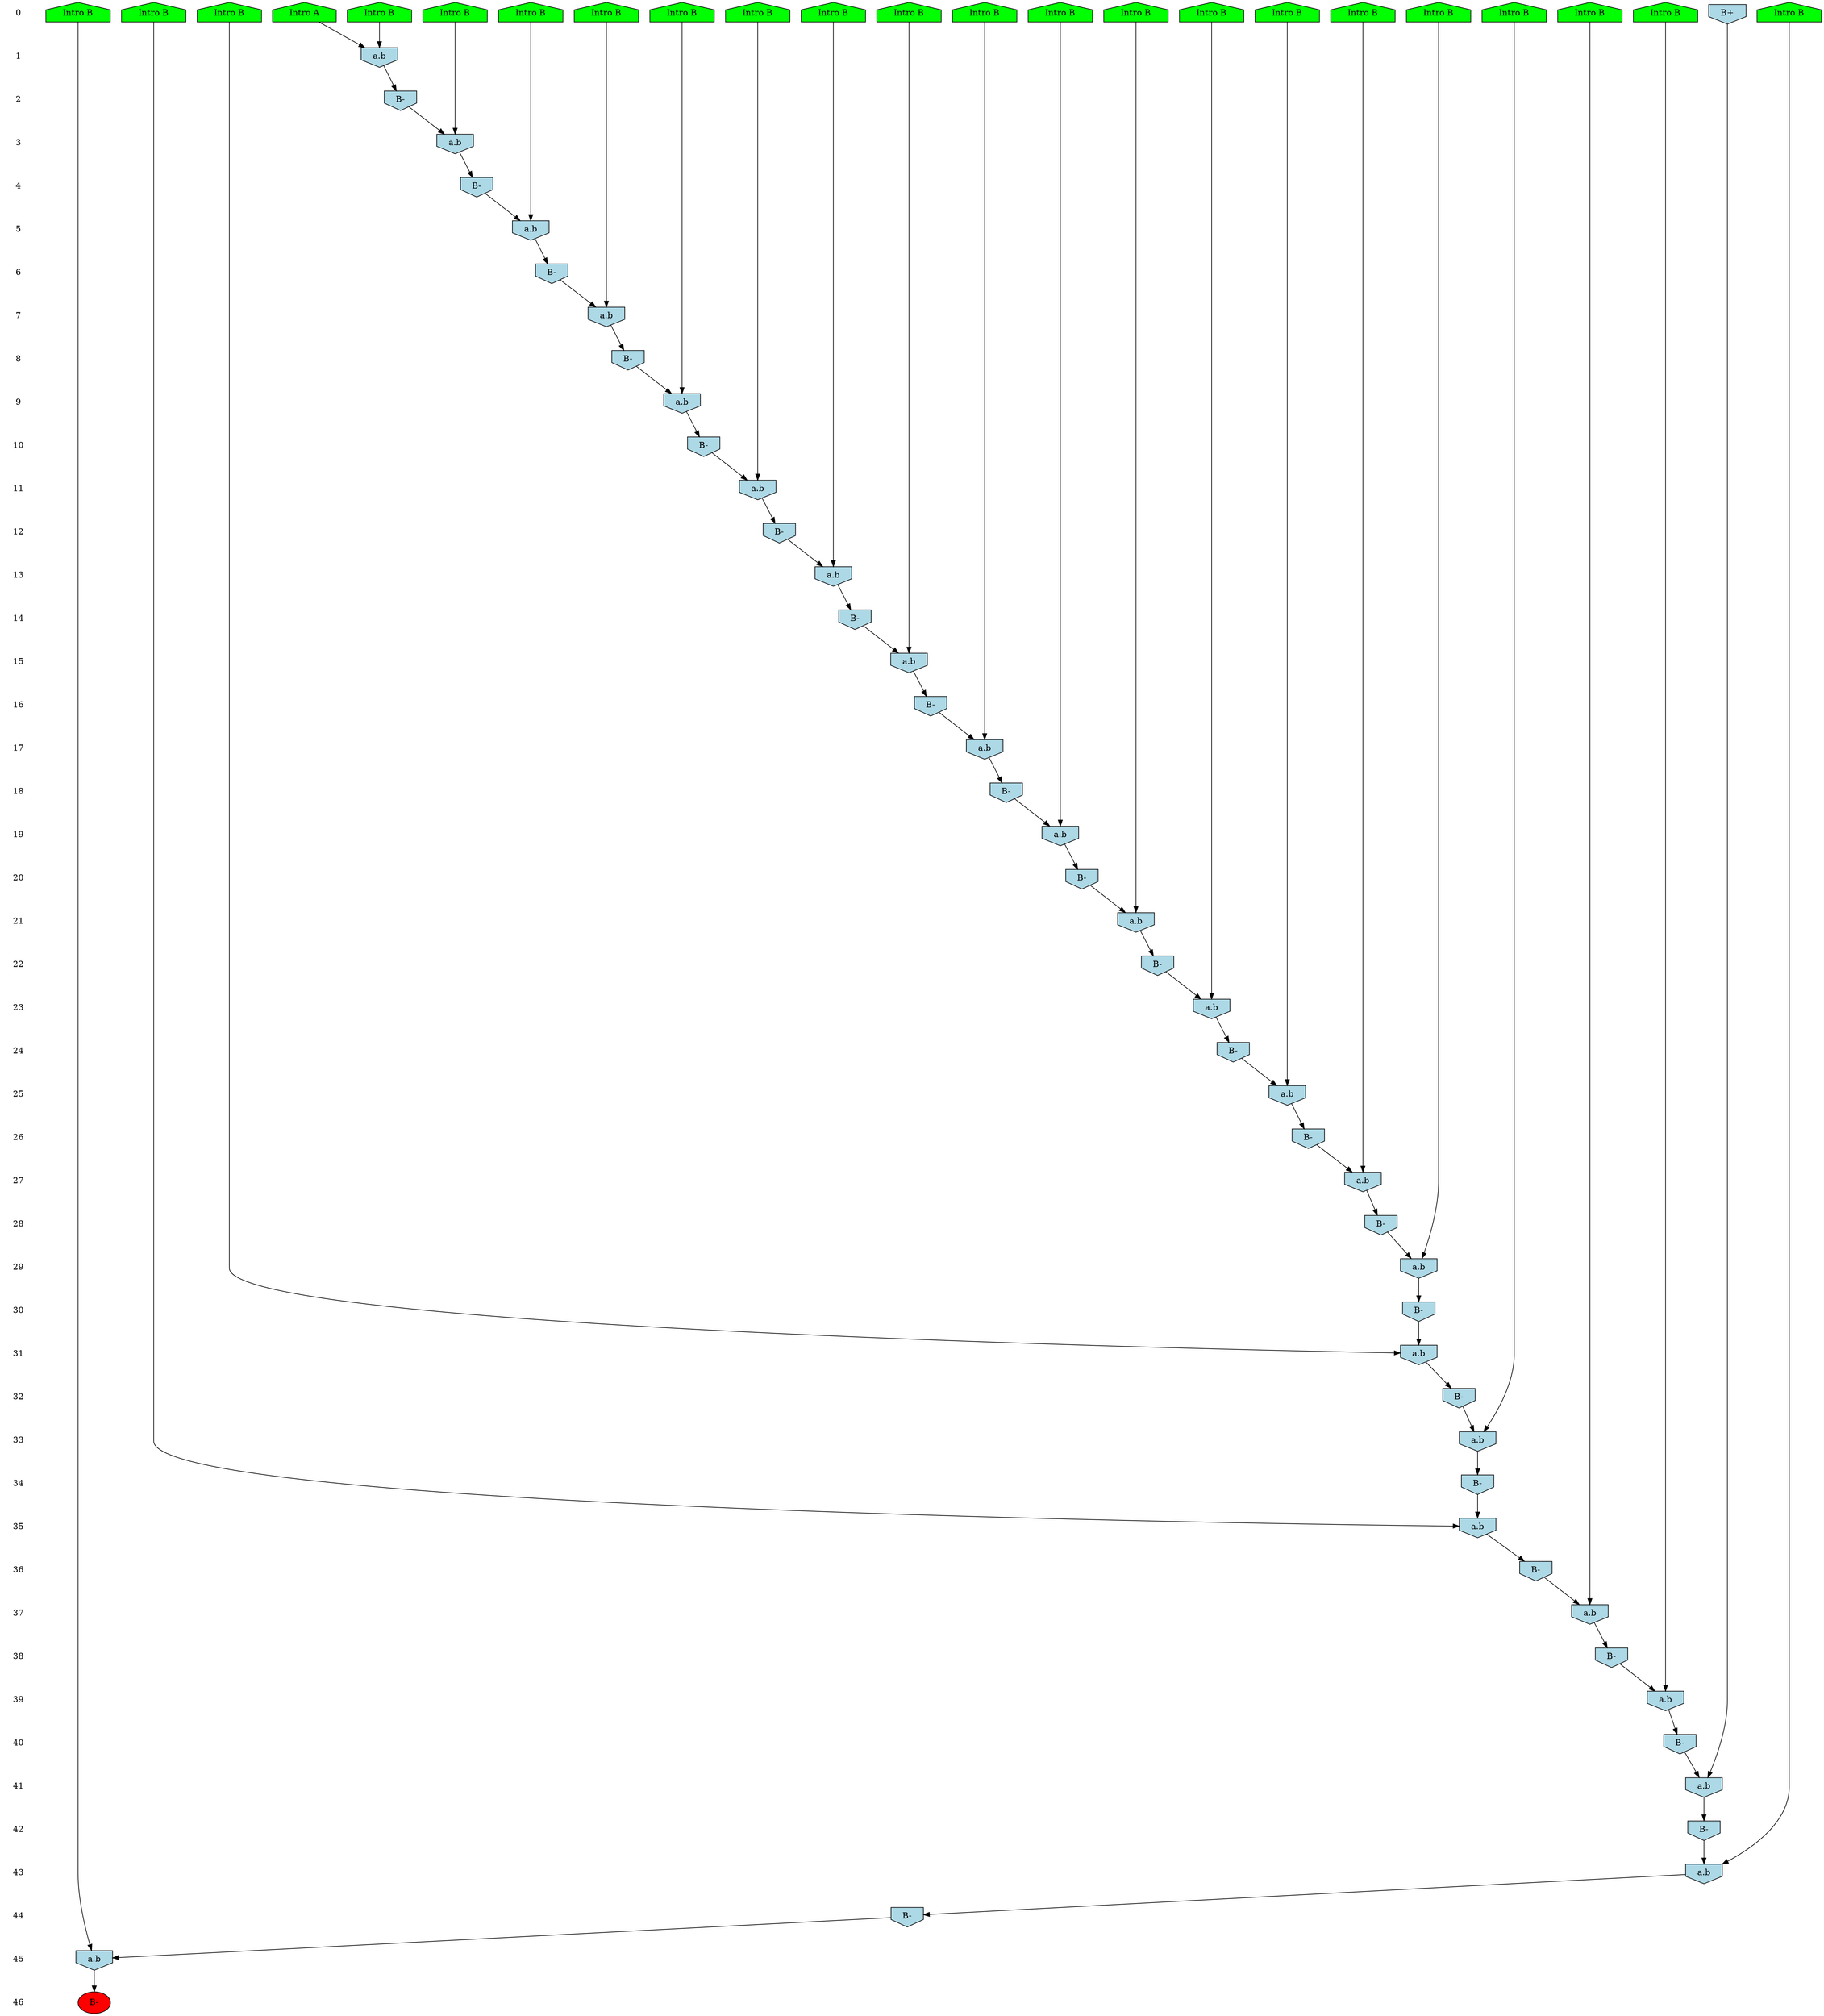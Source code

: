 /* Compression of 1 causal flows obtained in average at 2.418203E+01 t.u */
/* Compressed causal flows were: [23] */
digraph G{
 ranksep=.5 ; 
{ rank = same ; "0" [shape=plaintext] ; node_1 [label ="Intro B", shape=house, style=filled, fillcolor=green] ;
node_2 [label ="Intro B", shape=house, style=filled, fillcolor=green] ;
node_3 [label ="Intro B", shape=house, style=filled, fillcolor=green] ;
node_4 [label ="Intro B", shape=house, style=filled, fillcolor=green] ;
node_5 [label ="Intro B", shape=house, style=filled, fillcolor=green] ;
node_6 [label ="Intro B", shape=house, style=filled, fillcolor=green] ;
node_7 [label ="Intro B", shape=house, style=filled, fillcolor=green] ;
node_8 [label ="Intro B", shape=house, style=filled, fillcolor=green] ;
node_9 [label ="Intro B", shape=house, style=filled, fillcolor=green] ;
node_10 [label ="Intro B", shape=house, style=filled, fillcolor=green] ;
node_11 [label ="Intro B", shape=house, style=filled, fillcolor=green] ;
node_12 [label ="Intro B", shape=house, style=filled, fillcolor=green] ;
node_13 [label ="Intro B", shape=house, style=filled, fillcolor=green] ;
node_14 [label ="Intro B", shape=house, style=filled, fillcolor=green] ;
node_15 [label ="Intro B", shape=house, style=filled, fillcolor=green] ;
node_16 [label ="Intro B", shape=house, style=filled, fillcolor=green] ;
node_17 [label ="Intro B", shape=house, style=filled, fillcolor=green] ;
node_18 [label ="Intro B", shape=house, style=filled, fillcolor=green] ;
node_19 [label ="Intro B", shape=house, style=filled, fillcolor=green] ;
node_20 [label ="Intro B", shape=house, style=filled, fillcolor=green] ;
node_21 [label ="Intro B", shape=house, style=filled, fillcolor=green] ;
node_22 [label ="Intro B", shape=house, style=filled, fillcolor=green] ;
node_23 [label ="Intro A", shape=house, style=filled, fillcolor=green] ;
node_37 [label="B+", shape=invhouse, style=filled, fillcolor = lightblue] ;
}
{ rank = same ; "1" [shape=plaintext] ; node_24 [label="a.b", shape=invhouse, style=filled, fillcolor = lightblue] ;
}
{ rank = same ; "2" [shape=plaintext] ; node_25 [label="B-", shape=invhouse, style=filled, fillcolor = lightblue] ;
}
{ rank = same ; "3" [shape=plaintext] ; node_26 [label="a.b", shape=invhouse, style=filled, fillcolor = lightblue] ;
}
{ rank = same ; "4" [shape=plaintext] ; node_27 [label="B-", shape=invhouse, style=filled, fillcolor = lightblue] ;
}
{ rank = same ; "5" [shape=plaintext] ; node_28 [label="a.b", shape=invhouse, style=filled, fillcolor = lightblue] ;
}
{ rank = same ; "6" [shape=plaintext] ; node_29 [label="B-", shape=invhouse, style=filled, fillcolor = lightblue] ;
}
{ rank = same ; "7" [shape=plaintext] ; node_30 [label="a.b", shape=invhouse, style=filled, fillcolor = lightblue] ;
}
{ rank = same ; "8" [shape=plaintext] ; node_31 [label="B-", shape=invhouse, style=filled, fillcolor = lightblue] ;
}
{ rank = same ; "9" [shape=plaintext] ; node_32 [label="a.b", shape=invhouse, style=filled, fillcolor = lightblue] ;
}
{ rank = same ; "10" [shape=plaintext] ; node_33 [label="B-", shape=invhouse, style=filled, fillcolor = lightblue] ;
}
{ rank = same ; "11" [shape=plaintext] ; node_34 [label="a.b", shape=invhouse, style=filled, fillcolor = lightblue] ;
}
{ rank = same ; "12" [shape=plaintext] ; node_35 [label="B-", shape=invhouse, style=filled, fillcolor = lightblue] ;
}
{ rank = same ; "13" [shape=plaintext] ; node_36 [label="a.b", shape=invhouse, style=filled, fillcolor = lightblue] ;
}
{ rank = same ; "14" [shape=plaintext] ; node_38 [label="B-", shape=invhouse, style=filled, fillcolor = lightblue] ;
}
{ rank = same ; "15" [shape=plaintext] ; node_39 [label="a.b", shape=invhouse, style=filled, fillcolor = lightblue] ;
}
{ rank = same ; "16" [shape=plaintext] ; node_40 [label="B-", shape=invhouse, style=filled, fillcolor = lightblue] ;
}
{ rank = same ; "17" [shape=plaintext] ; node_41 [label="a.b", shape=invhouse, style=filled, fillcolor = lightblue] ;
}
{ rank = same ; "18" [shape=plaintext] ; node_42 [label="B-", shape=invhouse, style=filled, fillcolor = lightblue] ;
}
{ rank = same ; "19" [shape=plaintext] ; node_43 [label="a.b", shape=invhouse, style=filled, fillcolor = lightblue] ;
}
{ rank = same ; "20" [shape=plaintext] ; node_44 [label="B-", shape=invhouse, style=filled, fillcolor = lightblue] ;
}
{ rank = same ; "21" [shape=plaintext] ; node_45 [label="a.b", shape=invhouse, style=filled, fillcolor = lightblue] ;
}
{ rank = same ; "22" [shape=plaintext] ; node_46 [label="B-", shape=invhouse, style=filled, fillcolor = lightblue] ;
}
{ rank = same ; "23" [shape=plaintext] ; node_47 [label="a.b", shape=invhouse, style=filled, fillcolor = lightblue] ;
}
{ rank = same ; "24" [shape=plaintext] ; node_48 [label="B-", shape=invhouse, style=filled, fillcolor = lightblue] ;
}
{ rank = same ; "25" [shape=plaintext] ; node_49 [label="a.b", shape=invhouse, style=filled, fillcolor = lightblue] ;
}
{ rank = same ; "26" [shape=plaintext] ; node_50 [label="B-", shape=invhouse, style=filled, fillcolor = lightblue] ;
}
{ rank = same ; "27" [shape=plaintext] ; node_51 [label="a.b", shape=invhouse, style=filled, fillcolor = lightblue] ;
}
{ rank = same ; "28" [shape=plaintext] ; node_52 [label="B-", shape=invhouse, style=filled, fillcolor = lightblue] ;
}
{ rank = same ; "29" [shape=plaintext] ; node_53 [label="a.b", shape=invhouse, style=filled, fillcolor = lightblue] ;
}
{ rank = same ; "30" [shape=plaintext] ; node_54 [label="B-", shape=invhouse, style=filled, fillcolor = lightblue] ;
}
{ rank = same ; "31" [shape=plaintext] ; node_55 [label="a.b", shape=invhouse, style=filled, fillcolor = lightblue] ;
}
{ rank = same ; "32" [shape=plaintext] ; node_56 [label="B-", shape=invhouse, style=filled, fillcolor = lightblue] ;
}
{ rank = same ; "33" [shape=plaintext] ; node_57 [label="a.b", shape=invhouse, style=filled, fillcolor = lightblue] ;
}
{ rank = same ; "34" [shape=plaintext] ; node_58 [label="B-", shape=invhouse, style=filled, fillcolor = lightblue] ;
}
{ rank = same ; "35" [shape=plaintext] ; node_59 [label="a.b", shape=invhouse, style=filled, fillcolor = lightblue] ;
}
{ rank = same ; "36" [shape=plaintext] ; node_60 [label="B-", shape=invhouse, style=filled, fillcolor = lightblue] ;
}
{ rank = same ; "37" [shape=plaintext] ; node_61 [label="a.b", shape=invhouse, style=filled, fillcolor = lightblue] ;
}
{ rank = same ; "38" [shape=plaintext] ; node_62 [label="B-", shape=invhouse, style=filled, fillcolor = lightblue] ;
}
{ rank = same ; "39" [shape=plaintext] ; node_63 [label="a.b", shape=invhouse, style=filled, fillcolor = lightblue] ;
}
{ rank = same ; "40" [shape=plaintext] ; node_64 [label="B-", shape=invhouse, style=filled, fillcolor = lightblue] ;
}
{ rank = same ; "41" [shape=plaintext] ; node_65 [label="a.b", shape=invhouse, style=filled, fillcolor = lightblue] ;
}
{ rank = same ; "42" [shape=plaintext] ; node_66 [label="B-", shape=invhouse, style=filled, fillcolor = lightblue] ;
}
{ rank = same ; "43" [shape=plaintext] ; node_67 [label="a.b", shape=invhouse, style=filled, fillcolor = lightblue] ;
}
{ rank = same ; "44" [shape=plaintext] ; node_68 [label="B-", shape=invhouse, style=filled, fillcolor = lightblue] ;
}
{ rank = same ; "45" [shape=plaintext] ; node_69 [label="a.b", shape=invhouse, style=filled, fillcolor = lightblue] ;
}
{ rank = same ; "46" [shape=plaintext] ; node_70 [label ="B-", style=filled, fillcolor=red] ;
}
"0" -> "1" [style="invis"]; 
"1" -> "2" [style="invis"]; 
"2" -> "3" [style="invis"]; 
"3" -> "4" [style="invis"]; 
"4" -> "5" [style="invis"]; 
"5" -> "6" [style="invis"]; 
"6" -> "7" [style="invis"]; 
"7" -> "8" [style="invis"]; 
"8" -> "9" [style="invis"]; 
"9" -> "10" [style="invis"]; 
"10" -> "11" [style="invis"]; 
"11" -> "12" [style="invis"]; 
"12" -> "13" [style="invis"]; 
"13" -> "14" [style="invis"]; 
"14" -> "15" [style="invis"]; 
"15" -> "16" [style="invis"]; 
"16" -> "17" [style="invis"]; 
"17" -> "18" [style="invis"]; 
"18" -> "19" [style="invis"]; 
"19" -> "20" [style="invis"]; 
"20" -> "21" [style="invis"]; 
"21" -> "22" [style="invis"]; 
"22" -> "23" [style="invis"]; 
"23" -> "24" [style="invis"]; 
"24" -> "25" [style="invis"]; 
"25" -> "26" [style="invis"]; 
"26" -> "27" [style="invis"]; 
"27" -> "28" [style="invis"]; 
"28" -> "29" [style="invis"]; 
"29" -> "30" [style="invis"]; 
"30" -> "31" [style="invis"]; 
"31" -> "32" [style="invis"]; 
"32" -> "33" [style="invis"]; 
"33" -> "34" [style="invis"]; 
"34" -> "35" [style="invis"]; 
"35" -> "36" [style="invis"]; 
"36" -> "37" [style="invis"]; 
"37" -> "38" [style="invis"]; 
"38" -> "39" [style="invis"]; 
"39" -> "40" [style="invis"]; 
"40" -> "41" [style="invis"]; 
"41" -> "42" [style="invis"]; 
"42" -> "43" [style="invis"]; 
"43" -> "44" [style="invis"]; 
"44" -> "45" [style="invis"]; 
"45" -> "46" [style="invis"]; 
node_2 -> node_24
node_23 -> node_24
node_24 -> node_25
node_9 -> node_26
node_25 -> node_26
node_26 -> node_27
node_7 -> node_28
node_27 -> node_28
node_28 -> node_29
node_21 -> node_30
node_29 -> node_30
node_30 -> node_31
node_4 -> node_32
node_31 -> node_32
node_32 -> node_33
node_16 -> node_34
node_33 -> node_34
node_34 -> node_35
node_17 -> node_36
node_35 -> node_36
node_36 -> node_38
node_19 -> node_39
node_38 -> node_39
node_39 -> node_40
node_11 -> node_41
node_40 -> node_41
node_41 -> node_42
node_3 -> node_43
node_42 -> node_43
node_43 -> node_44
node_22 -> node_45
node_44 -> node_45
node_45 -> node_46
node_8 -> node_47
node_46 -> node_47
node_47 -> node_48
node_20 -> node_49
node_48 -> node_49
node_49 -> node_50
node_13 -> node_51
node_50 -> node_51
node_51 -> node_52
node_12 -> node_53
node_52 -> node_53
node_53 -> node_54
node_1 -> node_55
node_54 -> node_55
node_55 -> node_56
node_14 -> node_57
node_56 -> node_57
node_57 -> node_58
node_6 -> node_59
node_58 -> node_59
node_59 -> node_60
node_5 -> node_61
node_60 -> node_61
node_61 -> node_62
node_10 -> node_63
node_62 -> node_63
node_63 -> node_64
node_37 -> node_65
node_64 -> node_65
node_65 -> node_66
node_18 -> node_67
node_66 -> node_67
node_67 -> node_68
node_15 -> node_69
node_68 -> node_69
node_69 -> node_70
}
/*
 Dot generation time: 0.000614
*/